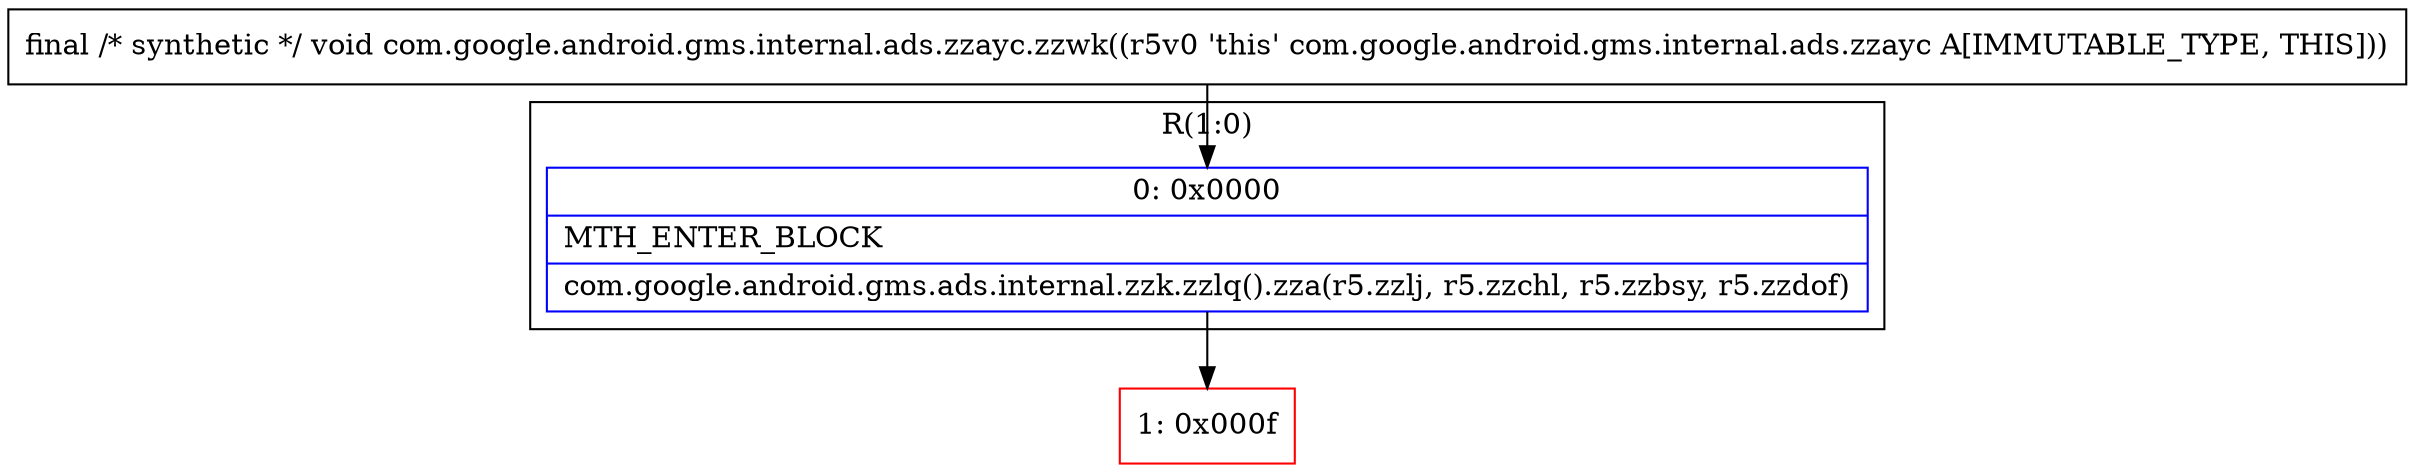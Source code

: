 digraph "CFG forcom.google.android.gms.internal.ads.zzayc.zzwk()V" {
subgraph cluster_Region_1911497965 {
label = "R(1:0)";
node [shape=record,color=blue];
Node_0 [shape=record,label="{0\:\ 0x0000|MTH_ENTER_BLOCK\l|com.google.android.gms.ads.internal.zzk.zzlq().zza(r5.zzlj, r5.zzchl, r5.zzbsy, r5.zzdof)\l}"];
}
Node_1 [shape=record,color=red,label="{1\:\ 0x000f}"];
MethodNode[shape=record,label="{final \/* synthetic *\/ void com.google.android.gms.internal.ads.zzayc.zzwk((r5v0 'this' com.google.android.gms.internal.ads.zzayc A[IMMUTABLE_TYPE, THIS])) }"];
MethodNode -> Node_0;
Node_0 -> Node_1;
}

